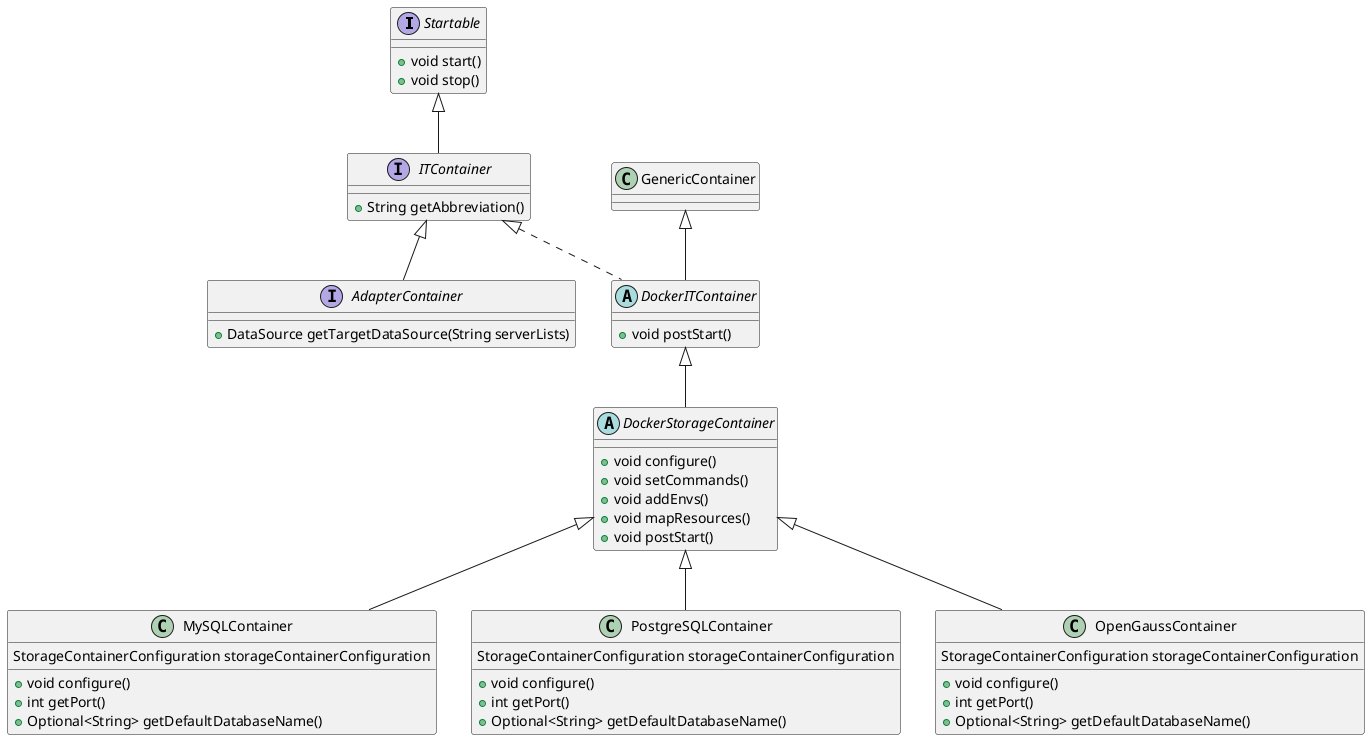 @startuml
'https://plantuml.com/class-diagram

interface Startable {
    +void start()
    +void stop()
}

interface ITContainer {
    +String getAbbreviation()
}

interface AdapterContainer {
    +DataSource getTargetDataSource(String serverLists)
}

class GenericContainer

abstract DockerITContainer {
    +void postStart()
}

abstract DockerStorageContainer {
    +void configure()
    +void setCommands()
    +void addEnvs()
    +void mapResources()
    +void postStart()
}

class MySQLContainer {
    StorageContainerConfiguration storageContainerConfiguration
    +void configure()
    +int getPort()
    +Optional<String> getDefaultDatabaseName()
}

class PostgreSQLContainer {
    StorageContainerConfiguration storageContainerConfiguration
    +void configure()
    +int getPort()
    +Optional<String> getDefaultDatabaseName()
}

class OpenGaussContainer {
    StorageContainerConfiguration storageContainerConfiguration
    +void configure()
    +int getPort()
    +Optional<String> getDefaultDatabaseName()
}

Startable <|-- ITContainer
ITContainer <|-- AdapterContainer
GenericContainer <|-- DockerITContainer
ITContainer <|.. DockerITContainer

DockerITContainer <|-- DockerStorageContainer

DockerStorageContainer <|-- MySQLContainer
DockerStorageContainer <|-- PostgreSQLContainer
DockerStorageContainer <|-- OpenGaussContainer

@enduml
